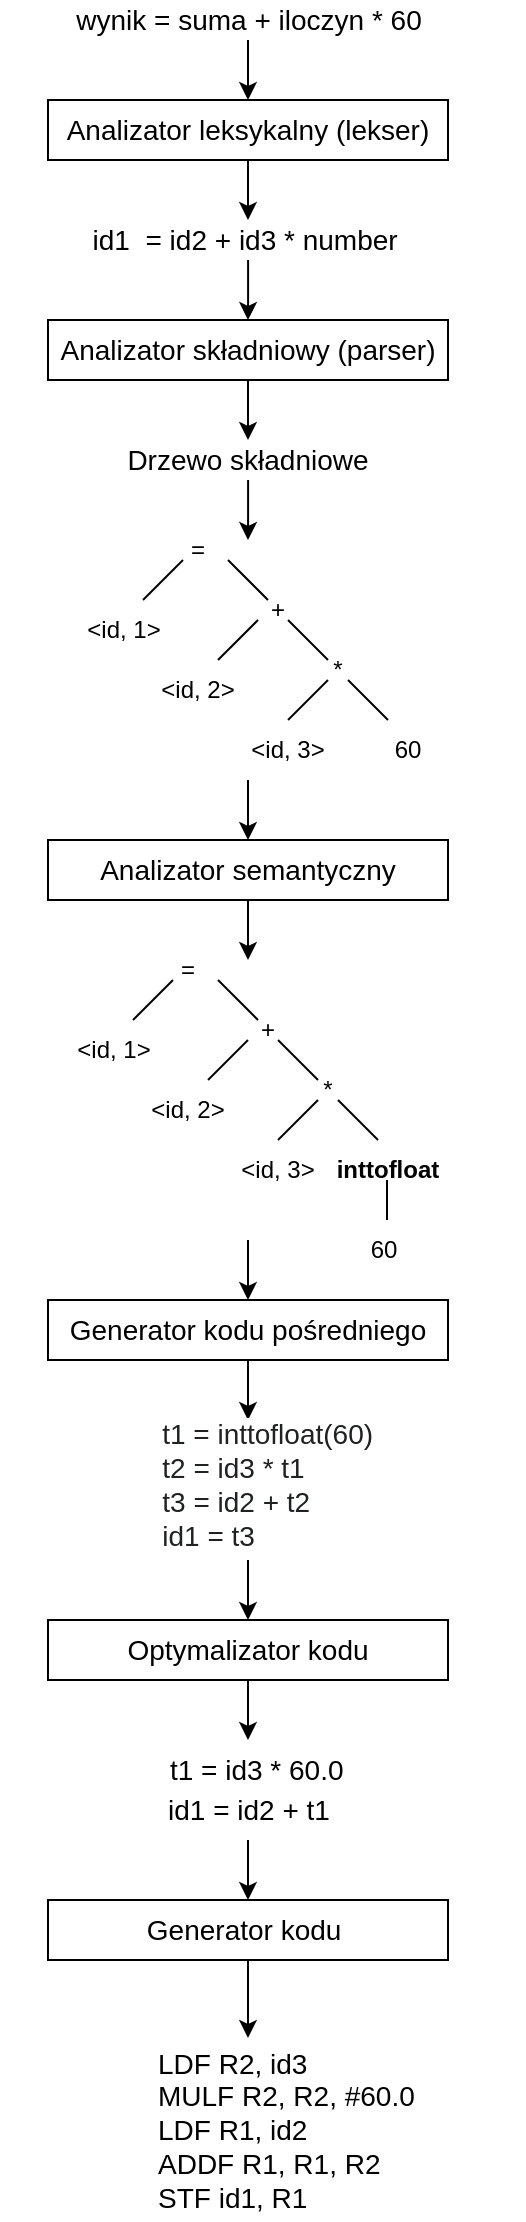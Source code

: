 <mxfile version="15.7.4" type="device"><diagram id="95cOD5FQ9mFzOGYNR8MX" name="Page-1"><mxGraphModel dx="1422" dy="762" grid="1" gridSize="10" guides="1" tooltips="1" connect="1" arrows="1" fold="1" page="1" pageScale="1" pageWidth="827" pageHeight="1169" math="0" shadow="0"><root><mxCell id="0"/><mxCell id="1" parent="0"/><mxCell id="KfxHA-t2ZiQQArX94cQ8-20" style="edgeStyle=orthogonalEdgeStyle;rounded=0;orthogonalLoop=1;jettySize=auto;html=1;entryX=0.5;entryY=0;entryDx=0;entryDy=0;fontSize=14;" parent="1" source="KfxHA-t2ZiQQArX94cQ8-18" target="KfxHA-t2ZiQQArX94cQ8-19" edge="1"><mxGeometry relative="1" as="geometry"/></mxCell><mxCell id="KfxHA-t2ZiQQArX94cQ8-18" value="wynik = suma + iloczyn * 60" style="text;html=1;strokeColor=none;fillColor=none;align=center;verticalAlign=middle;whiteSpace=wrap;rounded=0;fontSize=14;" parent="1" vertex="1"><mxGeometry x="242.5" y="20" width="195" height="20" as="geometry"/></mxCell><mxCell id="KfxHA-t2ZiQQArX94cQ8-22" style="edgeStyle=orthogonalEdgeStyle;rounded=0;orthogonalLoop=1;jettySize=auto;html=1;entryX=0.5;entryY=0;entryDx=0;entryDy=0;fontSize=14;" parent="1" source="KfxHA-t2ZiQQArX94cQ8-19" target="KfxHA-t2ZiQQArX94cQ8-21" edge="1"><mxGeometry relative="1" as="geometry"/></mxCell><mxCell id="KfxHA-t2ZiQQArX94cQ8-19" value="Analizator leksykalny (lekser)" style="rounded=0;whiteSpace=wrap;html=1;fontSize=14;" parent="1" vertex="1"><mxGeometry x="240" y="70" width="200" height="30" as="geometry"/></mxCell><mxCell id="KfxHA-t2ZiQQArX94cQ8-24" style="edgeStyle=orthogonalEdgeStyle;rounded=0;orthogonalLoop=1;jettySize=auto;html=1;entryX=0.5;entryY=0;entryDx=0;entryDy=0;fontSize=14;" parent="1" source="KfxHA-t2ZiQQArX94cQ8-21" target="KfxHA-t2ZiQQArX94cQ8-23" edge="1"><mxGeometry relative="1" as="geometry"/></mxCell><mxCell id="KfxHA-t2ZiQQArX94cQ8-21" value="id1&amp;nbsp; = id2 + id3 * number&amp;nbsp;" style="text;html=1;strokeColor=none;fillColor=none;align=center;verticalAlign=middle;whiteSpace=wrap;rounded=0;fontSize=14;" parent="1" vertex="1"><mxGeometry x="228.75" y="130" width="222.5" height="20" as="geometry"/></mxCell><mxCell id="KfxHA-t2ZiQQArX94cQ8-26" style="edgeStyle=orthogonalEdgeStyle;rounded=0;orthogonalLoop=1;jettySize=auto;html=1;entryX=0.5;entryY=0;entryDx=0;entryDy=0;fontSize=14;" parent="1" source="KfxHA-t2ZiQQArX94cQ8-23" target="KfxHA-t2ZiQQArX94cQ8-25" edge="1"><mxGeometry relative="1" as="geometry"/></mxCell><mxCell id="KfxHA-t2ZiQQArX94cQ8-23" value="Analizator składniowy (parser)" style="rounded=0;whiteSpace=wrap;html=1;fontSize=14;" parent="1" vertex="1"><mxGeometry x="240" y="180" width="200" height="30" as="geometry"/></mxCell><mxCell id="KfxHA-t2ZiQQArX94cQ8-28" style="edgeStyle=orthogonalEdgeStyle;rounded=0;orthogonalLoop=1;jettySize=auto;html=1;fontSize=14;" parent="1" source="KfxHA-t2ZiQQArX94cQ8-25" edge="1"><mxGeometry relative="1" as="geometry"><mxPoint x="340" y="290" as="targetPoint"/></mxGeometry></mxCell><mxCell id="KfxHA-t2ZiQQArX94cQ8-25" value="Drzewo składniowe" style="text;html=1;strokeColor=none;fillColor=none;align=center;verticalAlign=middle;whiteSpace=wrap;rounded=0;fontSize=14;" parent="1" vertex="1"><mxGeometry x="216.25" y="240" width="247.5" height="20" as="geometry"/></mxCell><mxCell id="KfxHA-t2ZiQQArX94cQ8-30" style="edgeStyle=orthogonalEdgeStyle;rounded=0;orthogonalLoop=1;jettySize=auto;html=1;fontSize=14;" parent="1" source="KfxHA-t2ZiQQArX94cQ8-27" edge="1"><mxGeometry relative="1" as="geometry"><mxPoint x="340" y="500" as="targetPoint"/></mxGeometry></mxCell><mxCell id="KfxHA-t2ZiQQArX94cQ8-27" value="Analizator semantyczny" style="rounded=0;whiteSpace=wrap;html=1;fontSize=14;" parent="1" vertex="1"><mxGeometry x="240" y="440" width="200" height="30" as="geometry"/></mxCell><mxCell id="KfxHA-t2ZiQQArX94cQ8-32" style="edgeStyle=orthogonalEdgeStyle;rounded=0;orthogonalLoop=1;jettySize=auto;html=1;entryX=0.5;entryY=0;entryDx=0;entryDy=0;fontSize=14;" parent="1" target="KfxHA-t2ZiQQArX94cQ8-31" edge="1"><mxGeometry relative="1" as="geometry"><mxPoint x="340" y="640" as="sourcePoint"/></mxGeometry></mxCell><mxCell id="KfxHA-t2ZiQQArX94cQ8-36" style="edgeStyle=orthogonalEdgeStyle;rounded=0;orthogonalLoop=1;jettySize=auto;html=1;fontSize=14;" parent="1" source="KfxHA-t2ZiQQArX94cQ8-31" edge="1"><mxGeometry relative="1" as="geometry"><mxPoint x="340" y="730" as="targetPoint"/></mxGeometry></mxCell><mxCell id="KfxHA-t2ZiQQArX94cQ8-31" value="Generator kodu pośredniego" style="rounded=0;whiteSpace=wrap;html=1;fontSize=14;" parent="1" vertex="1"><mxGeometry x="240" y="670" width="200" height="30" as="geometry"/></mxCell><mxCell id="KfxHA-t2ZiQQArX94cQ8-53" style="edgeStyle=orthogonalEdgeStyle;rounded=0;orthogonalLoop=1;jettySize=auto;html=1;entryX=0.5;entryY=0;entryDx=0;entryDy=0;fontSize=14;" parent="1" target="KfxHA-t2ZiQQArX94cQ8-46" edge="1"><mxGeometry relative="1" as="geometry"><mxPoint x="340" y="800" as="sourcePoint"/></mxGeometry></mxCell><mxCell id="KfxHA-t2ZiQQArX94cQ8-45" style="edgeStyle=orthogonalEdgeStyle;rounded=0;orthogonalLoop=1;jettySize=auto;html=1;entryX=0.5;entryY=0;entryDx=0;entryDy=0;fontSize=14;" parent="1" source="KfxHA-t2ZiQQArX94cQ8-46" edge="1"><mxGeometry relative="1" as="geometry"><mxPoint x="340" y="890" as="targetPoint"/></mxGeometry></mxCell><mxCell id="KfxHA-t2ZiQQArX94cQ8-46" value="Optymalizator kodu" style="rounded=0;whiteSpace=wrap;html=1;fontSize=14;" parent="1" vertex="1"><mxGeometry x="240" y="830" width="200" height="30" as="geometry"/></mxCell><mxCell id="KfxHA-t2ZiQQArX94cQ8-47" style="edgeStyle=orthogonalEdgeStyle;rounded=0;orthogonalLoop=1;jettySize=auto;html=1;entryX=0.5;entryY=0;entryDx=0;entryDy=0;fontSize=14;" parent="1" target="KfxHA-t2ZiQQArX94cQ8-50" edge="1"><mxGeometry relative="1" as="geometry"><mxPoint x="340" y="940" as="sourcePoint"/></mxGeometry></mxCell><mxCell id="KfxHA-t2ZiQQArX94cQ8-48" value="&lt;p style=&quot;line-height: 1.4&quot;&gt;&amp;nbsp; t1 = id3 * 60.0&lt;br&gt;id1 = id2 + t1&lt;br&gt;&lt;/p&gt;" style="text;html=1;strokeColor=none;fillColor=none;align=center;verticalAlign=middle;whiteSpace=wrap;rounded=0;fontSize=14;" parent="1" vertex="1"><mxGeometry x="242.5" y="890" width="195" height="50" as="geometry"/></mxCell><mxCell id="KfxHA-t2ZiQQArX94cQ8-49" style="edgeStyle=orthogonalEdgeStyle;rounded=0;orthogonalLoop=1;jettySize=auto;html=1;fontSize=14;" parent="1" source="KfxHA-t2ZiQQArX94cQ8-50" target="KfxHA-t2ZiQQArX94cQ8-51" edge="1"><mxGeometry relative="1" as="geometry"><Array as="points"><mxPoint x="340" y="1030"/><mxPoint x="340" y="1030"/></Array></mxGeometry></mxCell><mxCell id="KfxHA-t2ZiQQArX94cQ8-50" value="Generator kodu&amp;nbsp;" style="rounded=0;whiteSpace=wrap;html=1;fontSize=14;" parent="1" vertex="1"><mxGeometry x="240" y="970" width="200" height="30" as="geometry"/></mxCell><mxCell id="KfxHA-t2ZiQQArX94cQ8-51" value="LDF R2, id3&lt;br&gt;MULF R2, R2, #60.0&lt;br&gt;LDF R1, id2&lt;br&gt;ADDF R1, R1, R2&lt;br&gt;STF id1, R1" style="text;html=1;strokeColor=none;fillColor=none;align=left;verticalAlign=middle;whiteSpace=wrap;rounded=0;fontSize=14;" parent="1" vertex="1"><mxGeometry x="292.5" y="1039" width="185" height="91" as="geometry"/></mxCell><mxCell id="9ODm3Isy_GS1huDM__7b-1" value="=" style="text;html=1;strokeColor=none;fillColor=none;align=center;verticalAlign=middle;whiteSpace=wrap;rounded=0;" parent="1" vertex="1"><mxGeometry x="300" y="290" width="30" height="10" as="geometry"/></mxCell><mxCell id="9ODm3Isy_GS1huDM__7b-2" value="&amp;lt;id, 1&amp;gt;" style="text;html=1;strokeColor=none;fillColor=none;align=center;verticalAlign=middle;whiteSpace=wrap;rounded=0;" parent="1" vertex="1"><mxGeometry x="247.5" y="320" width="60" height="30" as="geometry"/></mxCell><mxCell id="9ODm3Isy_GS1huDM__7b-3" value="&amp;lt;id, 2&amp;gt;" style="text;html=1;strokeColor=none;fillColor=none;align=center;verticalAlign=middle;whiteSpace=wrap;rounded=0;" parent="1" vertex="1"><mxGeometry x="285" y="350" width="60" height="30" as="geometry"/></mxCell><mxCell id="i7Tm4nhemCctVS491H6N-18" style="edgeStyle=orthogonalEdgeStyle;rounded=0;orthogonalLoop=1;jettySize=auto;html=1;entryX=0.5;entryY=0;entryDx=0;entryDy=0;fontSize=14;" edge="1" parent="1" source="9ODm3Isy_GS1huDM__7b-4" target="KfxHA-t2ZiQQArX94cQ8-27"><mxGeometry relative="1" as="geometry"><Array as="points"><mxPoint x="340" y="420"/><mxPoint x="340" y="420"/></Array></mxGeometry></mxCell><mxCell id="9ODm3Isy_GS1huDM__7b-4" value="&amp;lt;id, 3&amp;gt;" style="text;html=1;strokeColor=none;fillColor=none;align=center;verticalAlign=middle;whiteSpace=wrap;rounded=0;" parent="1" vertex="1"><mxGeometry x="330" y="380" width="60" height="30" as="geometry"/></mxCell><mxCell id="9ODm3Isy_GS1huDM__7b-5" value="+" style="text;html=1;strokeColor=none;fillColor=none;align=center;verticalAlign=middle;whiteSpace=wrap;rounded=0;" parent="1" vertex="1"><mxGeometry x="340" y="320" width="30" height="10" as="geometry"/></mxCell><mxCell id="9ODm3Isy_GS1huDM__7b-6" value="" style="endArrow=none;html=1;rounded=0;" parent="1" edge="1"><mxGeometry width="50" height="50" relative="1" as="geometry"><mxPoint x="287.5" y="320" as="sourcePoint"/><mxPoint x="307.5" y="300" as="targetPoint"/></mxGeometry></mxCell><mxCell id="9ODm3Isy_GS1huDM__7b-8" value="" style="endArrow=none;html=1;rounded=0;" parent="1" edge="1"><mxGeometry width="50" height="50" relative="1" as="geometry"><mxPoint x="350" y="320" as="sourcePoint"/><mxPoint x="330" y="300" as="targetPoint"/></mxGeometry></mxCell><mxCell id="9ODm3Isy_GS1huDM__7b-9" value="" style="endArrow=none;html=1;rounded=0;" parent="1" edge="1"><mxGeometry width="50" height="50" relative="1" as="geometry"><mxPoint x="325" y="350" as="sourcePoint"/><mxPoint x="345" y="330" as="targetPoint"/></mxGeometry></mxCell><mxCell id="9ODm3Isy_GS1huDM__7b-10" value="" style="endArrow=none;html=1;rounded=0;" parent="1" edge="1"><mxGeometry width="50" height="50" relative="1" as="geometry"><mxPoint x="380" y="350" as="sourcePoint"/><mxPoint x="360" y="330" as="targetPoint"/></mxGeometry></mxCell><mxCell id="9ODm3Isy_GS1huDM__7b-12" value="*" style="text;html=1;strokeColor=none;fillColor=none;align=center;verticalAlign=middle;whiteSpace=wrap;rounded=0;" parent="1" vertex="1"><mxGeometry x="370" y="350" width="30" height="10" as="geometry"/></mxCell><mxCell id="9ODm3Isy_GS1huDM__7b-13" value="" style="endArrow=none;html=1;rounded=0;" parent="1" edge="1"><mxGeometry width="50" height="50" relative="1" as="geometry"><mxPoint x="360" y="380" as="sourcePoint"/><mxPoint x="380" y="360" as="targetPoint"/></mxGeometry></mxCell><mxCell id="9ODm3Isy_GS1huDM__7b-14" value="" style="endArrow=none;html=1;rounded=0;" parent="1" edge="1"><mxGeometry width="50" height="50" relative="1" as="geometry"><mxPoint x="410" y="380" as="sourcePoint"/><mxPoint x="390" y="360" as="targetPoint"/></mxGeometry></mxCell><mxCell id="9ODm3Isy_GS1huDM__7b-15" value="60" style="text;html=1;strokeColor=none;fillColor=none;align=center;verticalAlign=middle;whiteSpace=wrap;rounded=0;" parent="1" vertex="1"><mxGeometry x="390" y="380" width="60" height="30" as="geometry"/></mxCell><mxCell id="i7Tm4nhemCctVS491H6N-1" value="=" style="text;html=1;strokeColor=none;fillColor=none;align=center;verticalAlign=middle;whiteSpace=wrap;rounded=0;" vertex="1" parent="1"><mxGeometry x="295" y="500" width="30" height="10" as="geometry"/></mxCell><mxCell id="i7Tm4nhemCctVS491H6N-2" value="&amp;lt;id, 1&amp;gt;" style="text;html=1;strokeColor=none;fillColor=none;align=center;verticalAlign=middle;whiteSpace=wrap;rounded=0;" vertex="1" parent="1"><mxGeometry x="242.5" y="530" width="60" height="30" as="geometry"/></mxCell><mxCell id="i7Tm4nhemCctVS491H6N-3" value="&amp;lt;id, 2&amp;gt;" style="text;html=1;strokeColor=none;fillColor=none;align=center;verticalAlign=middle;whiteSpace=wrap;rounded=0;" vertex="1" parent="1"><mxGeometry x="280" y="560" width="60" height="30" as="geometry"/></mxCell><mxCell id="i7Tm4nhemCctVS491H6N-4" value="&amp;lt;id, 3&amp;gt;" style="text;html=1;strokeColor=none;fillColor=none;align=center;verticalAlign=middle;whiteSpace=wrap;rounded=0;" vertex="1" parent="1"><mxGeometry x="325" y="590" width="60" height="30" as="geometry"/></mxCell><mxCell id="i7Tm4nhemCctVS491H6N-5" value="+" style="text;html=1;strokeColor=none;fillColor=none;align=center;verticalAlign=middle;whiteSpace=wrap;rounded=0;" vertex="1" parent="1"><mxGeometry x="335" y="530" width="30" height="10" as="geometry"/></mxCell><mxCell id="i7Tm4nhemCctVS491H6N-6" value="" style="endArrow=none;html=1;rounded=0;" edge="1" parent="1"><mxGeometry width="50" height="50" relative="1" as="geometry"><mxPoint x="282.5" y="530" as="sourcePoint"/><mxPoint x="302.5" y="510" as="targetPoint"/></mxGeometry></mxCell><mxCell id="i7Tm4nhemCctVS491H6N-7" value="" style="endArrow=none;html=1;rounded=0;" edge="1" parent="1"><mxGeometry width="50" height="50" relative="1" as="geometry"><mxPoint x="345" y="530" as="sourcePoint"/><mxPoint x="325" y="510" as="targetPoint"/></mxGeometry></mxCell><mxCell id="i7Tm4nhemCctVS491H6N-8" value="" style="endArrow=none;html=1;rounded=0;" edge="1" parent="1"><mxGeometry width="50" height="50" relative="1" as="geometry"><mxPoint x="320" y="560" as="sourcePoint"/><mxPoint x="340" y="540" as="targetPoint"/></mxGeometry></mxCell><mxCell id="i7Tm4nhemCctVS491H6N-9" value="" style="endArrow=none;html=1;rounded=0;" edge="1" parent="1"><mxGeometry width="50" height="50" relative="1" as="geometry"><mxPoint x="375" y="560" as="sourcePoint"/><mxPoint x="355" y="540" as="targetPoint"/></mxGeometry></mxCell><mxCell id="i7Tm4nhemCctVS491H6N-10" value="*" style="text;html=1;strokeColor=none;fillColor=none;align=center;verticalAlign=middle;whiteSpace=wrap;rounded=0;" vertex="1" parent="1"><mxGeometry x="365" y="560" width="30" height="10" as="geometry"/></mxCell><mxCell id="i7Tm4nhemCctVS491H6N-11" value="" style="endArrow=none;html=1;rounded=0;" edge="1" parent="1"><mxGeometry width="50" height="50" relative="1" as="geometry"><mxPoint x="355" y="590" as="sourcePoint"/><mxPoint x="375" y="570" as="targetPoint"/></mxGeometry></mxCell><mxCell id="i7Tm4nhemCctVS491H6N-12" value="" style="endArrow=none;html=1;rounded=0;" edge="1" parent="1"><mxGeometry width="50" height="50" relative="1" as="geometry"><mxPoint x="405" y="590" as="sourcePoint"/><mxPoint x="385" y="570" as="targetPoint"/></mxGeometry></mxCell><mxCell id="i7Tm4nhemCctVS491H6N-13" value="60" style="text;html=1;strokeColor=none;fillColor=none;align=center;verticalAlign=middle;whiteSpace=wrap;rounded=0;" vertex="1" parent="1"><mxGeometry x="377.5" y="630" width="60" height="30" as="geometry"/></mxCell><mxCell id="i7Tm4nhemCctVS491H6N-14" value="&lt;b&gt;inttofloat&lt;/b&gt;" style="text;html=1;strokeColor=none;fillColor=none;align=center;verticalAlign=middle;whiteSpace=wrap;rounded=0;" vertex="1" parent="1"><mxGeometry x="380" y="590" width="60" height="30" as="geometry"/></mxCell><mxCell id="i7Tm4nhemCctVS491H6N-15" value="" style="endArrow=none;html=1;rounded=0;" edge="1" parent="1"><mxGeometry width="50" height="50" relative="1" as="geometry"><mxPoint x="409.5" y="630" as="sourcePoint"/><mxPoint x="409.5" y="610" as="targetPoint"/></mxGeometry></mxCell><mxCell id="i7Tm4nhemCctVS491H6N-17" value="&lt;p class=&quot;MsoNormal&quot; style=&quot;margin-bottom: 1.2pt ; margin-left: 20.4pt ; line-height: normal ; background: white ; font-size: 14px&quot;&gt;&lt;span style=&quot;font-family: &amp;#34;arial&amp;#34; , &amp;#34;sans-serif&amp;#34; ; color: rgb(32 , 33 , 34)&quot;&gt;&lt;font style=&quot;font-size: 14px&quot;&gt;&amp;nbsp;t1 = inttofloat(60)&lt;/font&gt;&lt;/span&gt;&lt;/p&gt;&lt;font style=&quot;font-size: 14px&quot;&gt;&lt;span style=&quot;color: rgb(32 , 33 , 34) ; font-family: &amp;#34;arial&amp;#34; , &amp;#34;sans-serif&amp;#34; ; background-color: white&quot;&gt;&lt;span style=&quot;white-space: pre&quot;&gt;&#9;&lt;/span&gt;t2 = id3 * t1&lt;/span&gt;&lt;br&gt;&lt;span style=&quot;color: rgb(32 , 33 , 34) ; font-family: &amp;#34;arial&amp;#34; , &amp;#34;sans-serif&amp;#34; ; background-color: white&quot;&gt;&lt;span style=&quot;white-space: pre&quot;&gt;&#9;&lt;/span&gt;t3 = id2 + t2&lt;/span&gt;&lt;br&gt;&lt;span style=&quot;color: rgb(32 , 33 , 34) ; font-family: &amp;#34;arial&amp;#34; , &amp;#34;sans-serif&amp;#34; ; background-color: white&quot;&gt;&lt;span style=&quot;white-space: pre&quot;&gt;&#9;&lt;/span&gt;id1 = t3&lt;/span&gt;&lt;/font&gt;" style="text;html=1;strokeColor=none;fillColor=none;align=left;verticalAlign=middle;whiteSpace=wrap;rounded=0;" vertex="1" parent="1"><mxGeometry x="264" y="700" width="150" height="110" as="geometry"/></mxCell></root></mxGraphModel></diagram></mxfile>